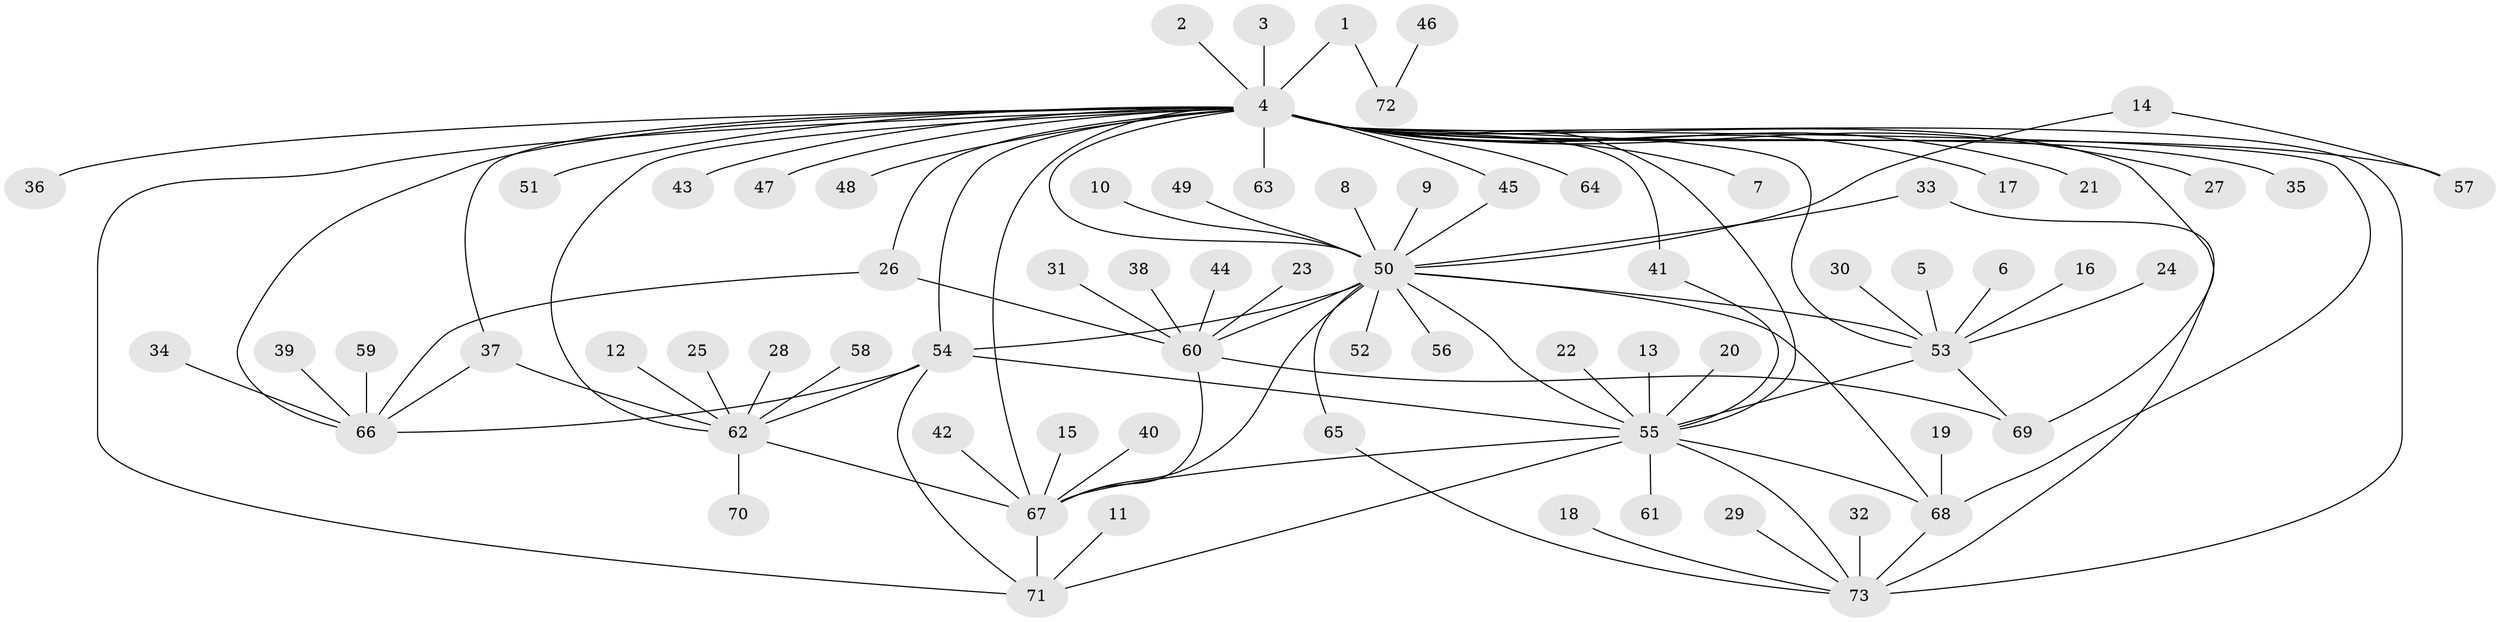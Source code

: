 // original degree distribution, {30: 0.006896551724137931, 3: 0.05517241379310345, 8: 0.020689655172413793, 21: 0.006896551724137931, 12: 0.006896551724137931, 4: 0.05517241379310345, 2: 0.2482758620689655, 1: 0.5310344827586206, 11: 0.006896551724137931, 10: 0.006896551724137931, 13: 0.006896551724137931, 5: 0.027586206896551724, 6: 0.006896551724137931, 9: 0.013793103448275862}
// Generated by graph-tools (version 1.1) at 2025/49/03/09/25 03:49:55]
// undirected, 73 vertices, 101 edges
graph export_dot {
graph [start="1"]
  node [color=gray90,style=filled];
  1;
  2;
  3;
  4;
  5;
  6;
  7;
  8;
  9;
  10;
  11;
  12;
  13;
  14;
  15;
  16;
  17;
  18;
  19;
  20;
  21;
  22;
  23;
  24;
  25;
  26;
  27;
  28;
  29;
  30;
  31;
  32;
  33;
  34;
  35;
  36;
  37;
  38;
  39;
  40;
  41;
  42;
  43;
  44;
  45;
  46;
  47;
  48;
  49;
  50;
  51;
  52;
  53;
  54;
  55;
  56;
  57;
  58;
  59;
  60;
  61;
  62;
  63;
  64;
  65;
  66;
  67;
  68;
  69;
  70;
  71;
  72;
  73;
  1 -- 4 [weight=1.0];
  1 -- 72 [weight=1.0];
  2 -- 4 [weight=1.0];
  3 -- 4 [weight=1.0];
  4 -- 7 [weight=1.0];
  4 -- 17 [weight=1.0];
  4 -- 21 [weight=1.0];
  4 -- 26 [weight=1.0];
  4 -- 27 [weight=1.0];
  4 -- 35 [weight=1.0];
  4 -- 36 [weight=1.0];
  4 -- 37 [weight=1.0];
  4 -- 41 [weight=1.0];
  4 -- 43 [weight=1.0];
  4 -- 45 [weight=1.0];
  4 -- 47 [weight=1.0];
  4 -- 48 [weight=1.0];
  4 -- 50 [weight=2.0];
  4 -- 51 [weight=1.0];
  4 -- 53 [weight=1.0];
  4 -- 54 [weight=1.0];
  4 -- 55 [weight=1.0];
  4 -- 57 [weight=1.0];
  4 -- 62 [weight=1.0];
  4 -- 63 [weight=2.0];
  4 -- 64 [weight=1.0];
  4 -- 66 [weight=1.0];
  4 -- 67 [weight=2.0];
  4 -- 68 [weight=2.0];
  4 -- 69 [weight=1.0];
  4 -- 71 [weight=1.0];
  4 -- 73 [weight=2.0];
  5 -- 53 [weight=1.0];
  6 -- 53 [weight=1.0];
  8 -- 50 [weight=1.0];
  9 -- 50 [weight=1.0];
  10 -- 50 [weight=1.0];
  11 -- 71 [weight=1.0];
  12 -- 62 [weight=1.0];
  13 -- 55 [weight=1.0];
  14 -- 50 [weight=1.0];
  14 -- 57 [weight=1.0];
  15 -- 67 [weight=1.0];
  16 -- 53 [weight=1.0];
  18 -- 73 [weight=1.0];
  19 -- 68 [weight=1.0];
  20 -- 55 [weight=1.0];
  22 -- 55 [weight=1.0];
  23 -- 60 [weight=1.0];
  24 -- 53 [weight=1.0];
  25 -- 62 [weight=1.0];
  26 -- 60 [weight=1.0];
  26 -- 66 [weight=1.0];
  28 -- 62 [weight=1.0];
  29 -- 73 [weight=1.0];
  30 -- 53 [weight=1.0];
  31 -- 60 [weight=2.0];
  32 -- 73 [weight=1.0];
  33 -- 50 [weight=1.0];
  33 -- 73 [weight=1.0];
  34 -- 66 [weight=1.0];
  37 -- 62 [weight=1.0];
  37 -- 66 [weight=1.0];
  38 -- 60 [weight=1.0];
  39 -- 66 [weight=1.0];
  40 -- 67 [weight=1.0];
  41 -- 55 [weight=1.0];
  42 -- 67 [weight=1.0];
  44 -- 60 [weight=1.0];
  45 -- 50 [weight=1.0];
  46 -- 72 [weight=1.0];
  49 -- 50 [weight=1.0];
  50 -- 52 [weight=1.0];
  50 -- 53 [weight=1.0];
  50 -- 54 [weight=1.0];
  50 -- 55 [weight=2.0];
  50 -- 56 [weight=1.0];
  50 -- 60 [weight=2.0];
  50 -- 65 [weight=1.0];
  50 -- 67 [weight=1.0];
  50 -- 68 [weight=1.0];
  53 -- 55 [weight=1.0];
  53 -- 69 [weight=1.0];
  54 -- 55 [weight=1.0];
  54 -- 62 [weight=1.0];
  54 -- 66 [weight=1.0];
  54 -- 71 [weight=1.0];
  55 -- 61 [weight=1.0];
  55 -- 67 [weight=1.0];
  55 -- 68 [weight=1.0];
  55 -- 71 [weight=1.0];
  55 -- 73 [weight=1.0];
  58 -- 62 [weight=1.0];
  59 -- 66 [weight=1.0];
  60 -- 67 [weight=1.0];
  60 -- 69 [weight=1.0];
  62 -- 67 [weight=1.0];
  62 -- 70 [weight=1.0];
  65 -- 73 [weight=1.0];
  67 -- 71 [weight=1.0];
  68 -- 73 [weight=1.0];
}

